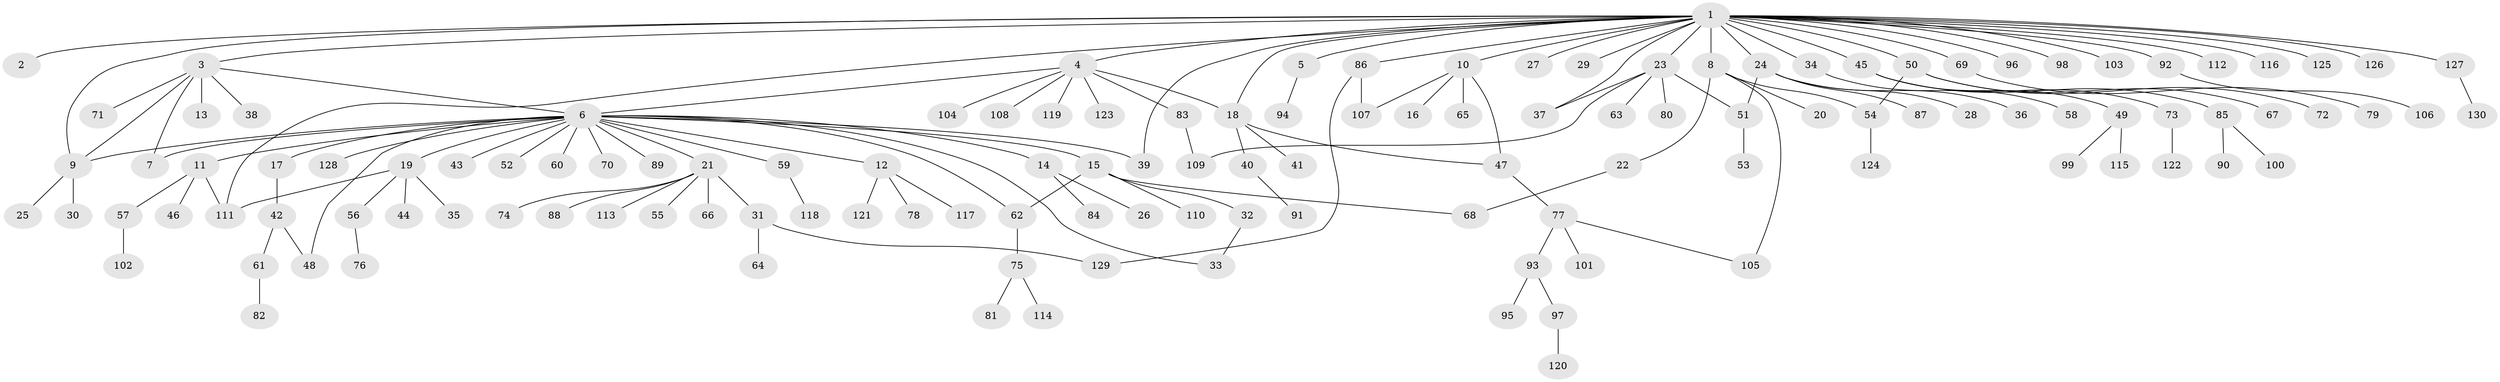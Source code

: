 // Generated by graph-tools (version 1.1) at 2025/25/03/09/25 03:25:58]
// undirected, 130 vertices, 149 edges
graph export_dot {
graph [start="1"]
  node [color=gray90,style=filled];
  1;
  2;
  3;
  4;
  5;
  6;
  7;
  8;
  9;
  10;
  11;
  12;
  13;
  14;
  15;
  16;
  17;
  18;
  19;
  20;
  21;
  22;
  23;
  24;
  25;
  26;
  27;
  28;
  29;
  30;
  31;
  32;
  33;
  34;
  35;
  36;
  37;
  38;
  39;
  40;
  41;
  42;
  43;
  44;
  45;
  46;
  47;
  48;
  49;
  50;
  51;
  52;
  53;
  54;
  55;
  56;
  57;
  58;
  59;
  60;
  61;
  62;
  63;
  64;
  65;
  66;
  67;
  68;
  69;
  70;
  71;
  72;
  73;
  74;
  75;
  76;
  77;
  78;
  79;
  80;
  81;
  82;
  83;
  84;
  85;
  86;
  87;
  88;
  89;
  90;
  91;
  92;
  93;
  94;
  95;
  96;
  97;
  98;
  99;
  100;
  101;
  102;
  103;
  104;
  105;
  106;
  107;
  108;
  109;
  110;
  111;
  112;
  113;
  114;
  115;
  116;
  117;
  118;
  119;
  120;
  121;
  122;
  123;
  124;
  125;
  126;
  127;
  128;
  129;
  130;
  1 -- 2;
  1 -- 3;
  1 -- 4;
  1 -- 5;
  1 -- 8;
  1 -- 9;
  1 -- 10;
  1 -- 18;
  1 -- 23;
  1 -- 24;
  1 -- 27;
  1 -- 29;
  1 -- 34;
  1 -- 37;
  1 -- 39;
  1 -- 45;
  1 -- 50;
  1 -- 69;
  1 -- 86;
  1 -- 92;
  1 -- 96;
  1 -- 98;
  1 -- 103;
  1 -- 111;
  1 -- 112;
  1 -- 116;
  1 -- 125;
  1 -- 126;
  1 -- 127;
  3 -- 6;
  3 -- 7;
  3 -- 9;
  3 -- 13;
  3 -- 38;
  3 -- 71;
  4 -- 6;
  4 -- 18;
  4 -- 83;
  4 -- 104;
  4 -- 108;
  4 -- 119;
  4 -- 123;
  5 -- 94;
  6 -- 7;
  6 -- 9;
  6 -- 11;
  6 -- 12;
  6 -- 14;
  6 -- 15;
  6 -- 17;
  6 -- 19;
  6 -- 21;
  6 -- 33;
  6 -- 39;
  6 -- 43;
  6 -- 48;
  6 -- 52;
  6 -- 59;
  6 -- 60;
  6 -- 62;
  6 -- 70;
  6 -- 89;
  6 -- 128;
  8 -- 20;
  8 -- 22;
  8 -- 54;
  8 -- 105;
  9 -- 25;
  9 -- 30;
  10 -- 16;
  10 -- 47;
  10 -- 65;
  10 -- 107;
  11 -- 46;
  11 -- 57;
  11 -- 111;
  12 -- 78;
  12 -- 117;
  12 -- 121;
  14 -- 26;
  14 -- 84;
  15 -- 32;
  15 -- 62;
  15 -- 68;
  15 -- 110;
  17 -- 42;
  18 -- 40;
  18 -- 41;
  18 -- 47;
  19 -- 35;
  19 -- 44;
  19 -- 56;
  19 -- 111;
  21 -- 31;
  21 -- 55;
  21 -- 66;
  21 -- 74;
  21 -- 88;
  21 -- 113;
  22 -- 68;
  23 -- 37;
  23 -- 51;
  23 -- 63;
  23 -- 80;
  23 -- 109;
  24 -- 28;
  24 -- 36;
  24 -- 51;
  24 -- 87;
  31 -- 64;
  31 -- 129;
  32 -- 33;
  34 -- 58;
  40 -- 91;
  42 -- 48;
  42 -- 61;
  45 -- 49;
  45 -- 73;
  45 -- 85;
  47 -- 77;
  49 -- 99;
  49 -- 115;
  50 -- 54;
  50 -- 67;
  50 -- 72;
  51 -- 53;
  54 -- 124;
  56 -- 76;
  57 -- 102;
  59 -- 118;
  61 -- 82;
  62 -- 75;
  69 -- 79;
  73 -- 122;
  75 -- 81;
  75 -- 114;
  77 -- 93;
  77 -- 101;
  77 -- 105;
  83 -- 109;
  85 -- 90;
  85 -- 100;
  86 -- 107;
  86 -- 129;
  92 -- 106;
  93 -- 95;
  93 -- 97;
  97 -- 120;
  127 -- 130;
}
